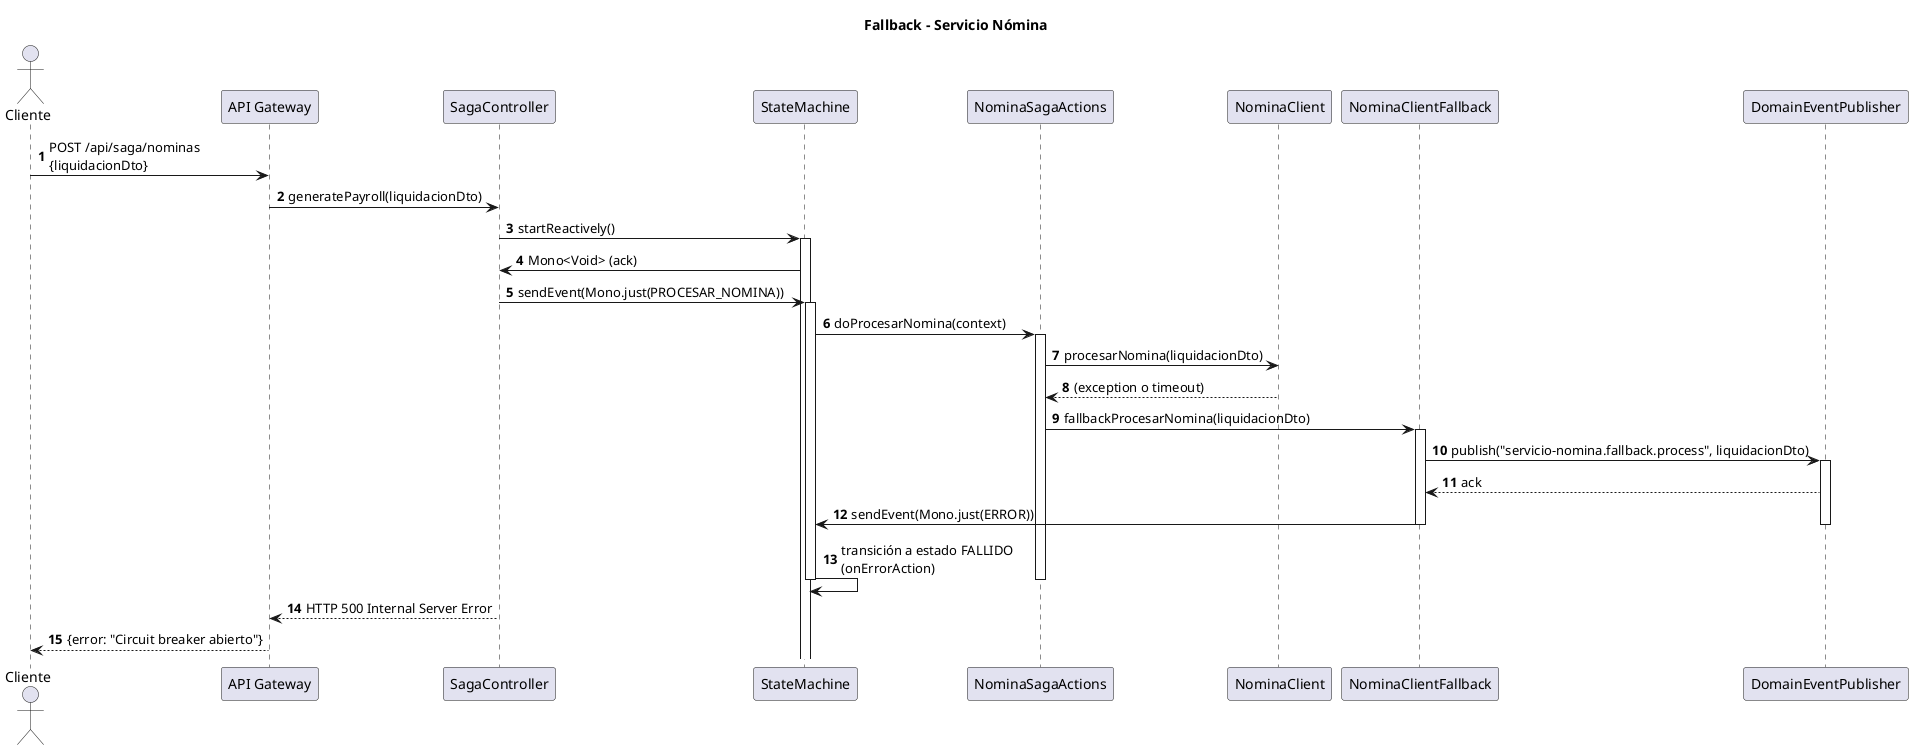 @startuml
title Fallback – Servicio Nómina
autonumber

actor Cliente
participant "API Gateway"    as Gateway
participant "SagaController"  as Controller
participant "StateMachine"    as SM
participant "NominaSagaActions" as NominaActions
participant "NominaClient"    as NominaClient
participant "NominaClientFallback" as NominaFallback
participant "DomainEventPublisher" as Publisher

'--- 1) Cliente invoca operación de procesar/revertir nómina ---
Cliente -> Gateway : POST /api/saga/nominas\n{liquidacionDto}
Gateway -> Controller : generatePayroll(liquidacionDto)

'--- 2) Controller arranca la saga ---
Controller -> SM : startReactively()
activate SM
SM -> Controller : Mono<Void> (ack)

Controller -> SM : sendEvent(Mono.just(PROCESAR_NOMINA))
activate SM

'--- 3) StateMachine ejecuta la acción doProcesarNomina() ---
SM -> NominaActions : doProcesarNomina(context)
activate NominaActions

'--- 4) NominaActions llama al microservicio-Nómina (simulación de fallo) ---
NominaActions -> NominaClient : procesarNomina(liquidacionDto)
NominaClient --> NominaActions : (exception o timeout)

'--- 5) Debido al error o circuit breaker, se dispara el fallback ---
NominaActions -> NominaFallback : fallbackProcesarNomina(liquidacionDto)
activate NominaFallback

'--- 6) El fallback publica un evento en Kafka indicando fallo ---
NominaFallback -> Publisher : publish("servicio-nomina.fallback.process", liquidacionDto)
activate Publisher
Publisher --> NominaFallback : ack

'--- 7) El fallback notifica error al StateMachine ---
NominaFallback -> SM : sendEvent(Mono.just(ERROR))
deactivate NominaFallback
deactivate Publisher

'--- 8) StateMachine recibe ERROR y transita a FALLIDO ---
SM -> SM : transición a estado FALLIDO\n(onErrorAction)

deactivate NominaActions
deactivate SM

'--- 9) Controller devuelve error al cliente ---
Controller --> Gateway : HTTP 500 Internal Server Error
Gateway --> Cliente   : {error: "Circuit breaker abierto"}


@enduml
